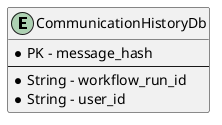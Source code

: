@startuml Gateway Database Schema

entity CommunicationHistoryDb {
    * PK - message_hash
    --
    * String - workflow_run_id
    * String - user_id
}

@enduml
